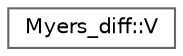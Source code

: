 digraph "Graphical Class Hierarchy"
{
 // LATEX_PDF_SIZE
  bgcolor="transparent";
  edge [fontname=Helvetica,fontsize=10,labelfontname=Helvetica,labelfontsize=10];
  node [fontname=Helvetica,fontsize=10,shape=box,height=0.2,width=0.4];
  rankdir="LR";
  Node0 [label="Myers_diff::V",height=0.2,width=0.4,color="grey40", fillcolor="white", style="filled",URL="$class_myers__diff_1_1_v.html",tooltip=" "];
}
